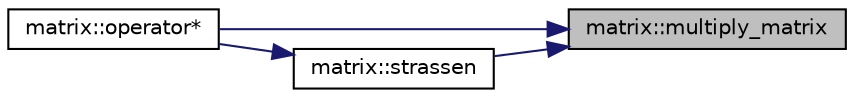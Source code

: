 digraph "matrix::multiply_matrix"
{
 // LATEX_PDF_SIZE
  edge [fontname="Helvetica",fontsize="10",labelfontname="Helvetica",labelfontsize="10"];
  node [fontname="Helvetica",fontsize="10",shape=record];
  rankdir="RL";
  Node1 [label="matrix::multiply_matrix",height=0.2,width=0.4,color="black", fillcolor="grey75", style="filled", fontcolor="black",tooltip="For-loop matrix multiplication."];
  Node1 -> Node2 [dir="back",color="midnightblue",fontsize="10",style="solid",fontname="Helvetica"];
  Node2 [label="matrix::operator*",height=0.2,width=0.4,color="black", fillcolor="white", style="filled",URL="$classmatrix.html#adf3572c9488824f48c85c80a10df8a80",tooltip="Matrix multiplication."];
  Node1 -> Node3 [dir="back",color="midnightblue",fontsize="10",style="solid",fontname="Helvetica"];
  Node3 [label="matrix::strassen",height=0.2,width=0.4,color="black", fillcolor="white", style="filled",URL="$classmatrix.html#a97a0414e6562fd53ee47d01fe20f04df",tooltip="Strassen algorithm for matrix multiplication."];
  Node3 -> Node2 [dir="back",color="midnightblue",fontsize="10",style="solid",fontname="Helvetica"];
}
